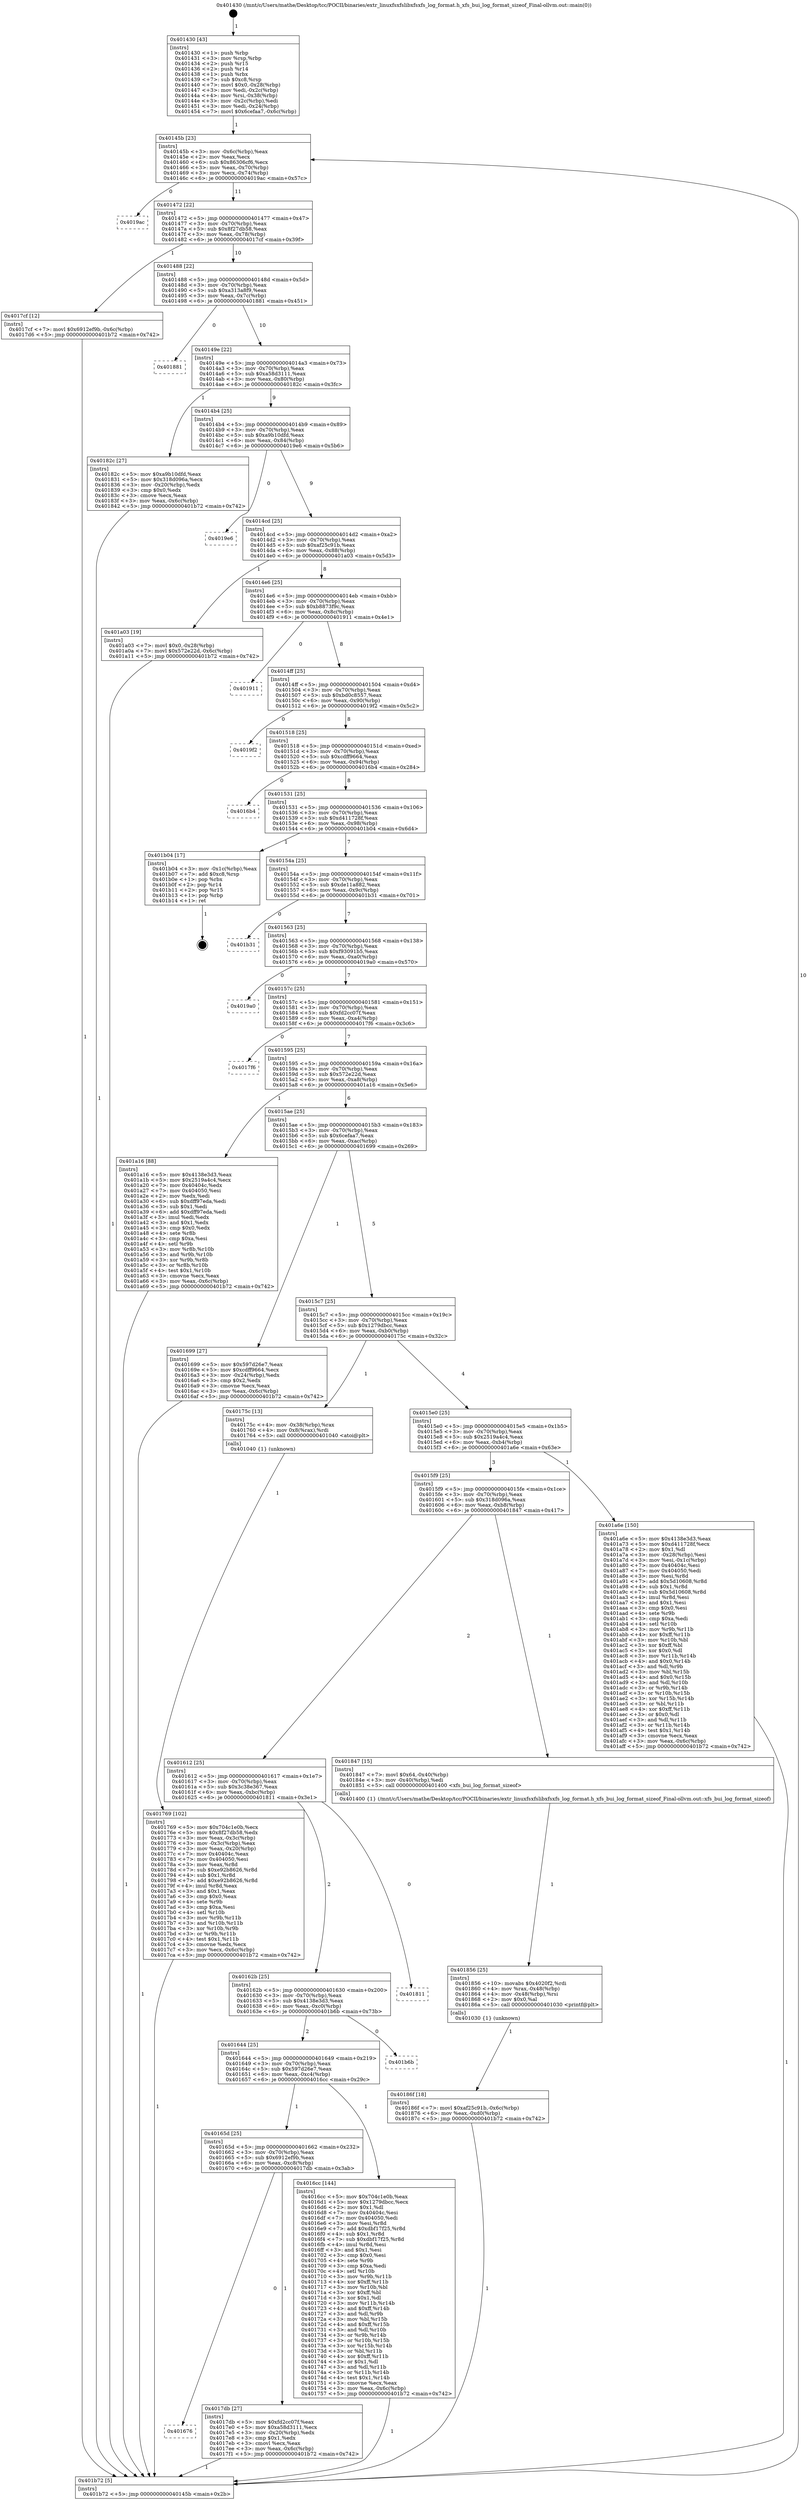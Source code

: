 digraph "0x401430" {
  label = "0x401430 (/mnt/c/Users/mathe/Desktop/tcc/POCII/binaries/extr_linuxfsxfslibxfsxfs_log_format.h_xfs_bui_log_format_sizeof_Final-ollvm.out::main(0))"
  labelloc = "t"
  node[shape=record]

  Entry [label="",width=0.3,height=0.3,shape=circle,fillcolor=black,style=filled]
  "0x40145b" [label="{
     0x40145b [23]\l
     | [instrs]\l
     &nbsp;&nbsp;0x40145b \<+3\>: mov -0x6c(%rbp),%eax\l
     &nbsp;&nbsp;0x40145e \<+2\>: mov %eax,%ecx\l
     &nbsp;&nbsp;0x401460 \<+6\>: sub $0x86306cf6,%ecx\l
     &nbsp;&nbsp;0x401466 \<+3\>: mov %eax,-0x70(%rbp)\l
     &nbsp;&nbsp;0x401469 \<+3\>: mov %ecx,-0x74(%rbp)\l
     &nbsp;&nbsp;0x40146c \<+6\>: je 00000000004019ac \<main+0x57c\>\l
  }"]
  "0x4019ac" [label="{
     0x4019ac\l
  }", style=dashed]
  "0x401472" [label="{
     0x401472 [22]\l
     | [instrs]\l
     &nbsp;&nbsp;0x401472 \<+5\>: jmp 0000000000401477 \<main+0x47\>\l
     &nbsp;&nbsp;0x401477 \<+3\>: mov -0x70(%rbp),%eax\l
     &nbsp;&nbsp;0x40147a \<+5\>: sub $0x8f27db58,%eax\l
     &nbsp;&nbsp;0x40147f \<+3\>: mov %eax,-0x78(%rbp)\l
     &nbsp;&nbsp;0x401482 \<+6\>: je 00000000004017cf \<main+0x39f\>\l
  }"]
  Exit [label="",width=0.3,height=0.3,shape=circle,fillcolor=black,style=filled,peripheries=2]
  "0x4017cf" [label="{
     0x4017cf [12]\l
     | [instrs]\l
     &nbsp;&nbsp;0x4017cf \<+7\>: movl $0x6912ef9b,-0x6c(%rbp)\l
     &nbsp;&nbsp;0x4017d6 \<+5\>: jmp 0000000000401b72 \<main+0x742\>\l
  }"]
  "0x401488" [label="{
     0x401488 [22]\l
     | [instrs]\l
     &nbsp;&nbsp;0x401488 \<+5\>: jmp 000000000040148d \<main+0x5d\>\l
     &nbsp;&nbsp;0x40148d \<+3\>: mov -0x70(%rbp),%eax\l
     &nbsp;&nbsp;0x401490 \<+5\>: sub $0xa313a8f9,%eax\l
     &nbsp;&nbsp;0x401495 \<+3\>: mov %eax,-0x7c(%rbp)\l
     &nbsp;&nbsp;0x401498 \<+6\>: je 0000000000401881 \<main+0x451\>\l
  }"]
  "0x40186f" [label="{
     0x40186f [18]\l
     | [instrs]\l
     &nbsp;&nbsp;0x40186f \<+7\>: movl $0xaf25c91b,-0x6c(%rbp)\l
     &nbsp;&nbsp;0x401876 \<+6\>: mov %eax,-0xd0(%rbp)\l
     &nbsp;&nbsp;0x40187c \<+5\>: jmp 0000000000401b72 \<main+0x742\>\l
  }"]
  "0x401881" [label="{
     0x401881\l
  }", style=dashed]
  "0x40149e" [label="{
     0x40149e [22]\l
     | [instrs]\l
     &nbsp;&nbsp;0x40149e \<+5\>: jmp 00000000004014a3 \<main+0x73\>\l
     &nbsp;&nbsp;0x4014a3 \<+3\>: mov -0x70(%rbp),%eax\l
     &nbsp;&nbsp;0x4014a6 \<+5\>: sub $0xa58d3111,%eax\l
     &nbsp;&nbsp;0x4014ab \<+3\>: mov %eax,-0x80(%rbp)\l
     &nbsp;&nbsp;0x4014ae \<+6\>: je 000000000040182c \<main+0x3fc\>\l
  }"]
  "0x401856" [label="{
     0x401856 [25]\l
     | [instrs]\l
     &nbsp;&nbsp;0x401856 \<+10\>: movabs $0x4020f2,%rdi\l
     &nbsp;&nbsp;0x401860 \<+4\>: mov %rax,-0x48(%rbp)\l
     &nbsp;&nbsp;0x401864 \<+4\>: mov -0x48(%rbp),%rsi\l
     &nbsp;&nbsp;0x401868 \<+2\>: mov $0x0,%al\l
     &nbsp;&nbsp;0x40186a \<+5\>: call 0000000000401030 \<printf@plt\>\l
     | [calls]\l
     &nbsp;&nbsp;0x401030 \{1\} (unknown)\l
  }"]
  "0x40182c" [label="{
     0x40182c [27]\l
     | [instrs]\l
     &nbsp;&nbsp;0x40182c \<+5\>: mov $0xa9b10dfd,%eax\l
     &nbsp;&nbsp;0x401831 \<+5\>: mov $0x318d096a,%ecx\l
     &nbsp;&nbsp;0x401836 \<+3\>: mov -0x20(%rbp),%edx\l
     &nbsp;&nbsp;0x401839 \<+3\>: cmp $0x0,%edx\l
     &nbsp;&nbsp;0x40183c \<+3\>: cmove %ecx,%eax\l
     &nbsp;&nbsp;0x40183f \<+3\>: mov %eax,-0x6c(%rbp)\l
     &nbsp;&nbsp;0x401842 \<+5\>: jmp 0000000000401b72 \<main+0x742\>\l
  }"]
  "0x4014b4" [label="{
     0x4014b4 [25]\l
     | [instrs]\l
     &nbsp;&nbsp;0x4014b4 \<+5\>: jmp 00000000004014b9 \<main+0x89\>\l
     &nbsp;&nbsp;0x4014b9 \<+3\>: mov -0x70(%rbp),%eax\l
     &nbsp;&nbsp;0x4014bc \<+5\>: sub $0xa9b10dfd,%eax\l
     &nbsp;&nbsp;0x4014c1 \<+6\>: mov %eax,-0x84(%rbp)\l
     &nbsp;&nbsp;0x4014c7 \<+6\>: je 00000000004019e6 \<main+0x5b6\>\l
  }"]
  "0x401676" [label="{
     0x401676\l
  }", style=dashed]
  "0x4019e6" [label="{
     0x4019e6\l
  }", style=dashed]
  "0x4014cd" [label="{
     0x4014cd [25]\l
     | [instrs]\l
     &nbsp;&nbsp;0x4014cd \<+5\>: jmp 00000000004014d2 \<main+0xa2\>\l
     &nbsp;&nbsp;0x4014d2 \<+3\>: mov -0x70(%rbp),%eax\l
     &nbsp;&nbsp;0x4014d5 \<+5\>: sub $0xaf25c91b,%eax\l
     &nbsp;&nbsp;0x4014da \<+6\>: mov %eax,-0x88(%rbp)\l
     &nbsp;&nbsp;0x4014e0 \<+6\>: je 0000000000401a03 \<main+0x5d3\>\l
  }"]
  "0x4017db" [label="{
     0x4017db [27]\l
     | [instrs]\l
     &nbsp;&nbsp;0x4017db \<+5\>: mov $0xfd2cc07f,%eax\l
     &nbsp;&nbsp;0x4017e0 \<+5\>: mov $0xa58d3111,%ecx\l
     &nbsp;&nbsp;0x4017e5 \<+3\>: mov -0x20(%rbp),%edx\l
     &nbsp;&nbsp;0x4017e8 \<+3\>: cmp $0x1,%edx\l
     &nbsp;&nbsp;0x4017eb \<+3\>: cmovl %ecx,%eax\l
     &nbsp;&nbsp;0x4017ee \<+3\>: mov %eax,-0x6c(%rbp)\l
     &nbsp;&nbsp;0x4017f1 \<+5\>: jmp 0000000000401b72 \<main+0x742\>\l
  }"]
  "0x401a03" [label="{
     0x401a03 [19]\l
     | [instrs]\l
     &nbsp;&nbsp;0x401a03 \<+7\>: movl $0x0,-0x28(%rbp)\l
     &nbsp;&nbsp;0x401a0a \<+7\>: movl $0x572e22d,-0x6c(%rbp)\l
     &nbsp;&nbsp;0x401a11 \<+5\>: jmp 0000000000401b72 \<main+0x742\>\l
  }"]
  "0x4014e6" [label="{
     0x4014e6 [25]\l
     | [instrs]\l
     &nbsp;&nbsp;0x4014e6 \<+5\>: jmp 00000000004014eb \<main+0xbb\>\l
     &nbsp;&nbsp;0x4014eb \<+3\>: mov -0x70(%rbp),%eax\l
     &nbsp;&nbsp;0x4014ee \<+5\>: sub $0xb8873f9c,%eax\l
     &nbsp;&nbsp;0x4014f3 \<+6\>: mov %eax,-0x8c(%rbp)\l
     &nbsp;&nbsp;0x4014f9 \<+6\>: je 0000000000401911 \<main+0x4e1\>\l
  }"]
  "0x401769" [label="{
     0x401769 [102]\l
     | [instrs]\l
     &nbsp;&nbsp;0x401769 \<+5\>: mov $0x704c1e0b,%ecx\l
     &nbsp;&nbsp;0x40176e \<+5\>: mov $0x8f27db58,%edx\l
     &nbsp;&nbsp;0x401773 \<+3\>: mov %eax,-0x3c(%rbp)\l
     &nbsp;&nbsp;0x401776 \<+3\>: mov -0x3c(%rbp),%eax\l
     &nbsp;&nbsp;0x401779 \<+3\>: mov %eax,-0x20(%rbp)\l
     &nbsp;&nbsp;0x40177c \<+7\>: mov 0x40404c,%eax\l
     &nbsp;&nbsp;0x401783 \<+7\>: mov 0x404050,%esi\l
     &nbsp;&nbsp;0x40178a \<+3\>: mov %eax,%r8d\l
     &nbsp;&nbsp;0x40178d \<+7\>: sub $0xe92b8626,%r8d\l
     &nbsp;&nbsp;0x401794 \<+4\>: sub $0x1,%r8d\l
     &nbsp;&nbsp;0x401798 \<+7\>: add $0xe92b8626,%r8d\l
     &nbsp;&nbsp;0x40179f \<+4\>: imul %r8d,%eax\l
     &nbsp;&nbsp;0x4017a3 \<+3\>: and $0x1,%eax\l
     &nbsp;&nbsp;0x4017a6 \<+3\>: cmp $0x0,%eax\l
     &nbsp;&nbsp;0x4017a9 \<+4\>: sete %r9b\l
     &nbsp;&nbsp;0x4017ad \<+3\>: cmp $0xa,%esi\l
     &nbsp;&nbsp;0x4017b0 \<+4\>: setl %r10b\l
     &nbsp;&nbsp;0x4017b4 \<+3\>: mov %r9b,%r11b\l
     &nbsp;&nbsp;0x4017b7 \<+3\>: and %r10b,%r11b\l
     &nbsp;&nbsp;0x4017ba \<+3\>: xor %r10b,%r9b\l
     &nbsp;&nbsp;0x4017bd \<+3\>: or %r9b,%r11b\l
     &nbsp;&nbsp;0x4017c0 \<+4\>: test $0x1,%r11b\l
     &nbsp;&nbsp;0x4017c4 \<+3\>: cmovne %edx,%ecx\l
     &nbsp;&nbsp;0x4017c7 \<+3\>: mov %ecx,-0x6c(%rbp)\l
     &nbsp;&nbsp;0x4017ca \<+5\>: jmp 0000000000401b72 \<main+0x742\>\l
  }"]
  "0x401911" [label="{
     0x401911\l
  }", style=dashed]
  "0x4014ff" [label="{
     0x4014ff [25]\l
     | [instrs]\l
     &nbsp;&nbsp;0x4014ff \<+5\>: jmp 0000000000401504 \<main+0xd4\>\l
     &nbsp;&nbsp;0x401504 \<+3\>: mov -0x70(%rbp),%eax\l
     &nbsp;&nbsp;0x401507 \<+5\>: sub $0xbd0c8557,%eax\l
     &nbsp;&nbsp;0x40150c \<+6\>: mov %eax,-0x90(%rbp)\l
     &nbsp;&nbsp;0x401512 \<+6\>: je 00000000004019f2 \<main+0x5c2\>\l
  }"]
  "0x40165d" [label="{
     0x40165d [25]\l
     | [instrs]\l
     &nbsp;&nbsp;0x40165d \<+5\>: jmp 0000000000401662 \<main+0x232\>\l
     &nbsp;&nbsp;0x401662 \<+3\>: mov -0x70(%rbp),%eax\l
     &nbsp;&nbsp;0x401665 \<+5\>: sub $0x6912ef9b,%eax\l
     &nbsp;&nbsp;0x40166a \<+6\>: mov %eax,-0xc8(%rbp)\l
     &nbsp;&nbsp;0x401670 \<+6\>: je 00000000004017db \<main+0x3ab\>\l
  }"]
  "0x4019f2" [label="{
     0x4019f2\l
  }", style=dashed]
  "0x401518" [label="{
     0x401518 [25]\l
     | [instrs]\l
     &nbsp;&nbsp;0x401518 \<+5\>: jmp 000000000040151d \<main+0xed\>\l
     &nbsp;&nbsp;0x40151d \<+3\>: mov -0x70(%rbp),%eax\l
     &nbsp;&nbsp;0x401520 \<+5\>: sub $0xcdff9664,%eax\l
     &nbsp;&nbsp;0x401525 \<+6\>: mov %eax,-0x94(%rbp)\l
     &nbsp;&nbsp;0x40152b \<+6\>: je 00000000004016b4 \<main+0x284\>\l
  }"]
  "0x4016cc" [label="{
     0x4016cc [144]\l
     | [instrs]\l
     &nbsp;&nbsp;0x4016cc \<+5\>: mov $0x704c1e0b,%eax\l
     &nbsp;&nbsp;0x4016d1 \<+5\>: mov $0x1279dbcc,%ecx\l
     &nbsp;&nbsp;0x4016d6 \<+2\>: mov $0x1,%dl\l
     &nbsp;&nbsp;0x4016d8 \<+7\>: mov 0x40404c,%esi\l
     &nbsp;&nbsp;0x4016df \<+7\>: mov 0x404050,%edi\l
     &nbsp;&nbsp;0x4016e6 \<+3\>: mov %esi,%r8d\l
     &nbsp;&nbsp;0x4016e9 \<+7\>: add $0xdbf17f25,%r8d\l
     &nbsp;&nbsp;0x4016f0 \<+4\>: sub $0x1,%r8d\l
     &nbsp;&nbsp;0x4016f4 \<+7\>: sub $0xdbf17f25,%r8d\l
     &nbsp;&nbsp;0x4016fb \<+4\>: imul %r8d,%esi\l
     &nbsp;&nbsp;0x4016ff \<+3\>: and $0x1,%esi\l
     &nbsp;&nbsp;0x401702 \<+3\>: cmp $0x0,%esi\l
     &nbsp;&nbsp;0x401705 \<+4\>: sete %r9b\l
     &nbsp;&nbsp;0x401709 \<+3\>: cmp $0xa,%edi\l
     &nbsp;&nbsp;0x40170c \<+4\>: setl %r10b\l
     &nbsp;&nbsp;0x401710 \<+3\>: mov %r9b,%r11b\l
     &nbsp;&nbsp;0x401713 \<+4\>: xor $0xff,%r11b\l
     &nbsp;&nbsp;0x401717 \<+3\>: mov %r10b,%bl\l
     &nbsp;&nbsp;0x40171a \<+3\>: xor $0xff,%bl\l
     &nbsp;&nbsp;0x40171d \<+3\>: xor $0x1,%dl\l
     &nbsp;&nbsp;0x401720 \<+3\>: mov %r11b,%r14b\l
     &nbsp;&nbsp;0x401723 \<+4\>: and $0xff,%r14b\l
     &nbsp;&nbsp;0x401727 \<+3\>: and %dl,%r9b\l
     &nbsp;&nbsp;0x40172a \<+3\>: mov %bl,%r15b\l
     &nbsp;&nbsp;0x40172d \<+4\>: and $0xff,%r15b\l
     &nbsp;&nbsp;0x401731 \<+3\>: and %dl,%r10b\l
     &nbsp;&nbsp;0x401734 \<+3\>: or %r9b,%r14b\l
     &nbsp;&nbsp;0x401737 \<+3\>: or %r10b,%r15b\l
     &nbsp;&nbsp;0x40173a \<+3\>: xor %r15b,%r14b\l
     &nbsp;&nbsp;0x40173d \<+3\>: or %bl,%r11b\l
     &nbsp;&nbsp;0x401740 \<+4\>: xor $0xff,%r11b\l
     &nbsp;&nbsp;0x401744 \<+3\>: or $0x1,%dl\l
     &nbsp;&nbsp;0x401747 \<+3\>: and %dl,%r11b\l
     &nbsp;&nbsp;0x40174a \<+3\>: or %r11b,%r14b\l
     &nbsp;&nbsp;0x40174d \<+4\>: test $0x1,%r14b\l
     &nbsp;&nbsp;0x401751 \<+3\>: cmovne %ecx,%eax\l
     &nbsp;&nbsp;0x401754 \<+3\>: mov %eax,-0x6c(%rbp)\l
     &nbsp;&nbsp;0x401757 \<+5\>: jmp 0000000000401b72 \<main+0x742\>\l
  }"]
  "0x4016b4" [label="{
     0x4016b4\l
  }", style=dashed]
  "0x401531" [label="{
     0x401531 [25]\l
     | [instrs]\l
     &nbsp;&nbsp;0x401531 \<+5\>: jmp 0000000000401536 \<main+0x106\>\l
     &nbsp;&nbsp;0x401536 \<+3\>: mov -0x70(%rbp),%eax\l
     &nbsp;&nbsp;0x401539 \<+5\>: sub $0xd411728f,%eax\l
     &nbsp;&nbsp;0x40153e \<+6\>: mov %eax,-0x98(%rbp)\l
     &nbsp;&nbsp;0x401544 \<+6\>: je 0000000000401b04 \<main+0x6d4\>\l
  }"]
  "0x401644" [label="{
     0x401644 [25]\l
     | [instrs]\l
     &nbsp;&nbsp;0x401644 \<+5\>: jmp 0000000000401649 \<main+0x219\>\l
     &nbsp;&nbsp;0x401649 \<+3\>: mov -0x70(%rbp),%eax\l
     &nbsp;&nbsp;0x40164c \<+5\>: sub $0x597d26e7,%eax\l
     &nbsp;&nbsp;0x401651 \<+6\>: mov %eax,-0xc4(%rbp)\l
     &nbsp;&nbsp;0x401657 \<+6\>: je 00000000004016cc \<main+0x29c\>\l
  }"]
  "0x401b04" [label="{
     0x401b04 [17]\l
     | [instrs]\l
     &nbsp;&nbsp;0x401b04 \<+3\>: mov -0x1c(%rbp),%eax\l
     &nbsp;&nbsp;0x401b07 \<+7\>: add $0xc8,%rsp\l
     &nbsp;&nbsp;0x401b0e \<+1\>: pop %rbx\l
     &nbsp;&nbsp;0x401b0f \<+2\>: pop %r14\l
     &nbsp;&nbsp;0x401b11 \<+2\>: pop %r15\l
     &nbsp;&nbsp;0x401b13 \<+1\>: pop %rbp\l
     &nbsp;&nbsp;0x401b14 \<+1\>: ret\l
  }"]
  "0x40154a" [label="{
     0x40154a [25]\l
     | [instrs]\l
     &nbsp;&nbsp;0x40154a \<+5\>: jmp 000000000040154f \<main+0x11f\>\l
     &nbsp;&nbsp;0x40154f \<+3\>: mov -0x70(%rbp),%eax\l
     &nbsp;&nbsp;0x401552 \<+5\>: sub $0xde11a882,%eax\l
     &nbsp;&nbsp;0x401557 \<+6\>: mov %eax,-0x9c(%rbp)\l
     &nbsp;&nbsp;0x40155d \<+6\>: je 0000000000401b31 \<main+0x701\>\l
  }"]
  "0x401b6b" [label="{
     0x401b6b\l
  }", style=dashed]
  "0x401b31" [label="{
     0x401b31\l
  }", style=dashed]
  "0x401563" [label="{
     0x401563 [25]\l
     | [instrs]\l
     &nbsp;&nbsp;0x401563 \<+5\>: jmp 0000000000401568 \<main+0x138\>\l
     &nbsp;&nbsp;0x401568 \<+3\>: mov -0x70(%rbp),%eax\l
     &nbsp;&nbsp;0x40156b \<+5\>: sub $0xf93091b5,%eax\l
     &nbsp;&nbsp;0x401570 \<+6\>: mov %eax,-0xa0(%rbp)\l
     &nbsp;&nbsp;0x401576 \<+6\>: je 00000000004019a0 \<main+0x570\>\l
  }"]
  "0x40162b" [label="{
     0x40162b [25]\l
     | [instrs]\l
     &nbsp;&nbsp;0x40162b \<+5\>: jmp 0000000000401630 \<main+0x200\>\l
     &nbsp;&nbsp;0x401630 \<+3\>: mov -0x70(%rbp),%eax\l
     &nbsp;&nbsp;0x401633 \<+5\>: sub $0x4138e3d3,%eax\l
     &nbsp;&nbsp;0x401638 \<+6\>: mov %eax,-0xc0(%rbp)\l
     &nbsp;&nbsp;0x40163e \<+6\>: je 0000000000401b6b \<main+0x73b\>\l
  }"]
  "0x4019a0" [label="{
     0x4019a0\l
  }", style=dashed]
  "0x40157c" [label="{
     0x40157c [25]\l
     | [instrs]\l
     &nbsp;&nbsp;0x40157c \<+5\>: jmp 0000000000401581 \<main+0x151\>\l
     &nbsp;&nbsp;0x401581 \<+3\>: mov -0x70(%rbp),%eax\l
     &nbsp;&nbsp;0x401584 \<+5\>: sub $0xfd2cc07f,%eax\l
     &nbsp;&nbsp;0x401589 \<+6\>: mov %eax,-0xa4(%rbp)\l
     &nbsp;&nbsp;0x40158f \<+6\>: je 00000000004017f6 \<main+0x3c6\>\l
  }"]
  "0x401811" [label="{
     0x401811\l
  }", style=dashed]
  "0x4017f6" [label="{
     0x4017f6\l
  }", style=dashed]
  "0x401595" [label="{
     0x401595 [25]\l
     | [instrs]\l
     &nbsp;&nbsp;0x401595 \<+5\>: jmp 000000000040159a \<main+0x16a\>\l
     &nbsp;&nbsp;0x40159a \<+3\>: mov -0x70(%rbp),%eax\l
     &nbsp;&nbsp;0x40159d \<+5\>: sub $0x572e22d,%eax\l
     &nbsp;&nbsp;0x4015a2 \<+6\>: mov %eax,-0xa8(%rbp)\l
     &nbsp;&nbsp;0x4015a8 \<+6\>: je 0000000000401a16 \<main+0x5e6\>\l
  }"]
  "0x401612" [label="{
     0x401612 [25]\l
     | [instrs]\l
     &nbsp;&nbsp;0x401612 \<+5\>: jmp 0000000000401617 \<main+0x1e7\>\l
     &nbsp;&nbsp;0x401617 \<+3\>: mov -0x70(%rbp),%eax\l
     &nbsp;&nbsp;0x40161a \<+5\>: sub $0x3c38e367,%eax\l
     &nbsp;&nbsp;0x40161f \<+6\>: mov %eax,-0xbc(%rbp)\l
     &nbsp;&nbsp;0x401625 \<+6\>: je 0000000000401811 \<main+0x3e1\>\l
  }"]
  "0x401a16" [label="{
     0x401a16 [88]\l
     | [instrs]\l
     &nbsp;&nbsp;0x401a16 \<+5\>: mov $0x4138e3d3,%eax\l
     &nbsp;&nbsp;0x401a1b \<+5\>: mov $0x2519a4c4,%ecx\l
     &nbsp;&nbsp;0x401a20 \<+7\>: mov 0x40404c,%edx\l
     &nbsp;&nbsp;0x401a27 \<+7\>: mov 0x404050,%esi\l
     &nbsp;&nbsp;0x401a2e \<+2\>: mov %edx,%edi\l
     &nbsp;&nbsp;0x401a30 \<+6\>: sub $0xdff97eda,%edi\l
     &nbsp;&nbsp;0x401a36 \<+3\>: sub $0x1,%edi\l
     &nbsp;&nbsp;0x401a39 \<+6\>: add $0xdff97eda,%edi\l
     &nbsp;&nbsp;0x401a3f \<+3\>: imul %edi,%edx\l
     &nbsp;&nbsp;0x401a42 \<+3\>: and $0x1,%edx\l
     &nbsp;&nbsp;0x401a45 \<+3\>: cmp $0x0,%edx\l
     &nbsp;&nbsp;0x401a48 \<+4\>: sete %r8b\l
     &nbsp;&nbsp;0x401a4c \<+3\>: cmp $0xa,%esi\l
     &nbsp;&nbsp;0x401a4f \<+4\>: setl %r9b\l
     &nbsp;&nbsp;0x401a53 \<+3\>: mov %r8b,%r10b\l
     &nbsp;&nbsp;0x401a56 \<+3\>: and %r9b,%r10b\l
     &nbsp;&nbsp;0x401a59 \<+3\>: xor %r9b,%r8b\l
     &nbsp;&nbsp;0x401a5c \<+3\>: or %r8b,%r10b\l
     &nbsp;&nbsp;0x401a5f \<+4\>: test $0x1,%r10b\l
     &nbsp;&nbsp;0x401a63 \<+3\>: cmovne %ecx,%eax\l
     &nbsp;&nbsp;0x401a66 \<+3\>: mov %eax,-0x6c(%rbp)\l
     &nbsp;&nbsp;0x401a69 \<+5\>: jmp 0000000000401b72 \<main+0x742\>\l
  }"]
  "0x4015ae" [label="{
     0x4015ae [25]\l
     | [instrs]\l
     &nbsp;&nbsp;0x4015ae \<+5\>: jmp 00000000004015b3 \<main+0x183\>\l
     &nbsp;&nbsp;0x4015b3 \<+3\>: mov -0x70(%rbp),%eax\l
     &nbsp;&nbsp;0x4015b6 \<+5\>: sub $0x6cefaa7,%eax\l
     &nbsp;&nbsp;0x4015bb \<+6\>: mov %eax,-0xac(%rbp)\l
     &nbsp;&nbsp;0x4015c1 \<+6\>: je 0000000000401699 \<main+0x269\>\l
  }"]
  "0x401847" [label="{
     0x401847 [15]\l
     | [instrs]\l
     &nbsp;&nbsp;0x401847 \<+7\>: movl $0x64,-0x40(%rbp)\l
     &nbsp;&nbsp;0x40184e \<+3\>: mov -0x40(%rbp),%edi\l
     &nbsp;&nbsp;0x401851 \<+5\>: call 0000000000401400 \<xfs_bui_log_format_sizeof\>\l
     | [calls]\l
     &nbsp;&nbsp;0x401400 \{1\} (/mnt/c/Users/mathe/Desktop/tcc/POCII/binaries/extr_linuxfsxfslibxfsxfs_log_format.h_xfs_bui_log_format_sizeof_Final-ollvm.out::xfs_bui_log_format_sizeof)\l
  }"]
  "0x401699" [label="{
     0x401699 [27]\l
     | [instrs]\l
     &nbsp;&nbsp;0x401699 \<+5\>: mov $0x597d26e7,%eax\l
     &nbsp;&nbsp;0x40169e \<+5\>: mov $0xcdff9664,%ecx\l
     &nbsp;&nbsp;0x4016a3 \<+3\>: mov -0x24(%rbp),%edx\l
     &nbsp;&nbsp;0x4016a6 \<+3\>: cmp $0x2,%edx\l
     &nbsp;&nbsp;0x4016a9 \<+3\>: cmovne %ecx,%eax\l
     &nbsp;&nbsp;0x4016ac \<+3\>: mov %eax,-0x6c(%rbp)\l
     &nbsp;&nbsp;0x4016af \<+5\>: jmp 0000000000401b72 \<main+0x742\>\l
  }"]
  "0x4015c7" [label="{
     0x4015c7 [25]\l
     | [instrs]\l
     &nbsp;&nbsp;0x4015c7 \<+5\>: jmp 00000000004015cc \<main+0x19c\>\l
     &nbsp;&nbsp;0x4015cc \<+3\>: mov -0x70(%rbp),%eax\l
     &nbsp;&nbsp;0x4015cf \<+5\>: sub $0x1279dbcc,%eax\l
     &nbsp;&nbsp;0x4015d4 \<+6\>: mov %eax,-0xb0(%rbp)\l
     &nbsp;&nbsp;0x4015da \<+6\>: je 000000000040175c \<main+0x32c\>\l
  }"]
  "0x401b72" [label="{
     0x401b72 [5]\l
     | [instrs]\l
     &nbsp;&nbsp;0x401b72 \<+5\>: jmp 000000000040145b \<main+0x2b\>\l
  }"]
  "0x401430" [label="{
     0x401430 [43]\l
     | [instrs]\l
     &nbsp;&nbsp;0x401430 \<+1\>: push %rbp\l
     &nbsp;&nbsp;0x401431 \<+3\>: mov %rsp,%rbp\l
     &nbsp;&nbsp;0x401434 \<+2\>: push %r15\l
     &nbsp;&nbsp;0x401436 \<+2\>: push %r14\l
     &nbsp;&nbsp;0x401438 \<+1\>: push %rbx\l
     &nbsp;&nbsp;0x401439 \<+7\>: sub $0xc8,%rsp\l
     &nbsp;&nbsp;0x401440 \<+7\>: movl $0x0,-0x28(%rbp)\l
     &nbsp;&nbsp;0x401447 \<+3\>: mov %edi,-0x2c(%rbp)\l
     &nbsp;&nbsp;0x40144a \<+4\>: mov %rsi,-0x38(%rbp)\l
     &nbsp;&nbsp;0x40144e \<+3\>: mov -0x2c(%rbp),%edi\l
     &nbsp;&nbsp;0x401451 \<+3\>: mov %edi,-0x24(%rbp)\l
     &nbsp;&nbsp;0x401454 \<+7\>: movl $0x6cefaa7,-0x6c(%rbp)\l
  }"]
  "0x4015f9" [label="{
     0x4015f9 [25]\l
     | [instrs]\l
     &nbsp;&nbsp;0x4015f9 \<+5\>: jmp 00000000004015fe \<main+0x1ce\>\l
     &nbsp;&nbsp;0x4015fe \<+3\>: mov -0x70(%rbp),%eax\l
     &nbsp;&nbsp;0x401601 \<+5\>: sub $0x318d096a,%eax\l
     &nbsp;&nbsp;0x401606 \<+6\>: mov %eax,-0xb8(%rbp)\l
     &nbsp;&nbsp;0x40160c \<+6\>: je 0000000000401847 \<main+0x417\>\l
  }"]
  "0x40175c" [label="{
     0x40175c [13]\l
     | [instrs]\l
     &nbsp;&nbsp;0x40175c \<+4\>: mov -0x38(%rbp),%rax\l
     &nbsp;&nbsp;0x401760 \<+4\>: mov 0x8(%rax),%rdi\l
     &nbsp;&nbsp;0x401764 \<+5\>: call 0000000000401040 \<atoi@plt\>\l
     | [calls]\l
     &nbsp;&nbsp;0x401040 \{1\} (unknown)\l
  }"]
  "0x4015e0" [label="{
     0x4015e0 [25]\l
     | [instrs]\l
     &nbsp;&nbsp;0x4015e0 \<+5\>: jmp 00000000004015e5 \<main+0x1b5\>\l
     &nbsp;&nbsp;0x4015e5 \<+3\>: mov -0x70(%rbp),%eax\l
     &nbsp;&nbsp;0x4015e8 \<+5\>: sub $0x2519a4c4,%eax\l
     &nbsp;&nbsp;0x4015ed \<+6\>: mov %eax,-0xb4(%rbp)\l
     &nbsp;&nbsp;0x4015f3 \<+6\>: je 0000000000401a6e \<main+0x63e\>\l
  }"]
  "0x401a6e" [label="{
     0x401a6e [150]\l
     | [instrs]\l
     &nbsp;&nbsp;0x401a6e \<+5\>: mov $0x4138e3d3,%eax\l
     &nbsp;&nbsp;0x401a73 \<+5\>: mov $0xd411728f,%ecx\l
     &nbsp;&nbsp;0x401a78 \<+2\>: mov $0x1,%dl\l
     &nbsp;&nbsp;0x401a7a \<+3\>: mov -0x28(%rbp),%esi\l
     &nbsp;&nbsp;0x401a7d \<+3\>: mov %esi,-0x1c(%rbp)\l
     &nbsp;&nbsp;0x401a80 \<+7\>: mov 0x40404c,%esi\l
     &nbsp;&nbsp;0x401a87 \<+7\>: mov 0x404050,%edi\l
     &nbsp;&nbsp;0x401a8e \<+3\>: mov %esi,%r8d\l
     &nbsp;&nbsp;0x401a91 \<+7\>: add $0x5d10608,%r8d\l
     &nbsp;&nbsp;0x401a98 \<+4\>: sub $0x1,%r8d\l
     &nbsp;&nbsp;0x401a9c \<+7\>: sub $0x5d10608,%r8d\l
     &nbsp;&nbsp;0x401aa3 \<+4\>: imul %r8d,%esi\l
     &nbsp;&nbsp;0x401aa7 \<+3\>: and $0x1,%esi\l
     &nbsp;&nbsp;0x401aaa \<+3\>: cmp $0x0,%esi\l
     &nbsp;&nbsp;0x401aad \<+4\>: sete %r9b\l
     &nbsp;&nbsp;0x401ab1 \<+3\>: cmp $0xa,%edi\l
     &nbsp;&nbsp;0x401ab4 \<+4\>: setl %r10b\l
     &nbsp;&nbsp;0x401ab8 \<+3\>: mov %r9b,%r11b\l
     &nbsp;&nbsp;0x401abb \<+4\>: xor $0xff,%r11b\l
     &nbsp;&nbsp;0x401abf \<+3\>: mov %r10b,%bl\l
     &nbsp;&nbsp;0x401ac2 \<+3\>: xor $0xff,%bl\l
     &nbsp;&nbsp;0x401ac5 \<+3\>: xor $0x0,%dl\l
     &nbsp;&nbsp;0x401ac8 \<+3\>: mov %r11b,%r14b\l
     &nbsp;&nbsp;0x401acb \<+4\>: and $0x0,%r14b\l
     &nbsp;&nbsp;0x401acf \<+3\>: and %dl,%r9b\l
     &nbsp;&nbsp;0x401ad2 \<+3\>: mov %bl,%r15b\l
     &nbsp;&nbsp;0x401ad5 \<+4\>: and $0x0,%r15b\l
     &nbsp;&nbsp;0x401ad9 \<+3\>: and %dl,%r10b\l
     &nbsp;&nbsp;0x401adc \<+3\>: or %r9b,%r14b\l
     &nbsp;&nbsp;0x401adf \<+3\>: or %r10b,%r15b\l
     &nbsp;&nbsp;0x401ae2 \<+3\>: xor %r15b,%r14b\l
     &nbsp;&nbsp;0x401ae5 \<+3\>: or %bl,%r11b\l
     &nbsp;&nbsp;0x401ae8 \<+4\>: xor $0xff,%r11b\l
     &nbsp;&nbsp;0x401aec \<+3\>: or $0x0,%dl\l
     &nbsp;&nbsp;0x401aef \<+3\>: and %dl,%r11b\l
     &nbsp;&nbsp;0x401af2 \<+3\>: or %r11b,%r14b\l
     &nbsp;&nbsp;0x401af5 \<+4\>: test $0x1,%r14b\l
     &nbsp;&nbsp;0x401af9 \<+3\>: cmovne %ecx,%eax\l
     &nbsp;&nbsp;0x401afc \<+3\>: mov %eax,-0x6c(%rbp)\l
     &nbsp;&nbsp;0x401aff \<+5\>: jmp 0000000000401b72 \<main+0x742\>\l
  }"]
  Entry -> "0x401430" [label=" 1"]
  "0x40145b" -> "0x4019ac" [label=" 0"]
  "0x40145b" -> "0x401472" [label=" 11"]
  "0x401b04" -> Exit [label=" 1"]
  "0x401472" -> "0x4017cf" [label=" 1"]
  "0x401472" -> "0x401488" [label=" 10"]
  "0x401a6e" -> "0x401b72" [label=" 1"]
  "0x401488" -> "0x401881" [label=" 0"]
  "0x401488" -> "0x40149e" [label=" 10"]
  "0x401a16" -> "0x401b72" [label=" 1"]
  "0x40149e" -> "0x40182c" [label=" 1"]
  "0x40149e" -> "0x4014b4" [label=" 9"]
  "0x401a03" -> "0x401b72" [label=" 1"]
  "0x4014b4" -> "0x4019e6" [label=" 0"]
  "0x4014b4" -> "0x4014cd" [label=" 9"]
  "0x40186f" -> "0x401b72" [label=" 1"]
  "0x4014cd" -> "0x401a03" [label=" 1"]
  "0x4014cd" -> "0x4014e6" [label=" 8"]
  "0x401856" -> "0x40186f" [label=" 1"]
  "0x4014e6" -> "0x401911" [label=" 0"]
  "0x4014e6" -> "0x4014ff" [label=" 8"]
  "0x40182c" -> "0x401b72" [label=" 1"]
  "0x4014ff" -> "0x4019f2" [label=" 0"]
  "0x4014ff" -> "0x401518" [label=" 8"]
  "0x4017db" -> "0x401b72" [label=" 1"]
  "0x401518" -> "0x4016b4" [label=" 0"]
  "0x401518" -> "0x401531" [label=" 8"]
  "0x40165d" -> "0x401676" [label=" 0"]
  "0x401531" -> "0x401b04" [label=" 1"]
  "0x401531" -> "0x40154a" [label=" 7"]
  "0x401847" -> "0x401856" [label=" 1"]
  "0x40154a" -> "0x401b31" [label=" 0"]
  "0x40154a" -> "0x401563" [label=" 7"]
  "0x4017cf" -> "0x401b72" [label=" 1"]
  "0x401563" -> "0x4019a0" [label=" 0"]
  "0x401563" -> "0x40157c" [label=" 7"]
  "0x40175c" -> "0x401769" [label=" 1"]
  "0x40157c" -> "0x4017f6" [label=" 0"]
  "0x40157c" -> "0x401595" [label=" 7"]
  "0x4016cc" -> "0x401b72" [label=" 1"]
  "0x401595" -> "0x401a16" [label=" 1"]
  "0x401595" -> "0x4015ae" [label=" 6"]
  "0x401644" -> "0x4016cc" [label=" 1"]
  "0x4015ae" -> "0x401699" [label=" 1"]
  "0x4015ae" -> "0x4015c7" [label=" 5"]
  "0x401699" -> "0x401b72" [label=" 1"]
  "0x401430" -> "0x40145b" [label=" 1"]
  "0x401b72" -> "0x40145b" [label=" 10"]
  "0x40165d" -> "0x4017db" [label=" 1"]
  "0x4015c7" -> "0x40175c" [label=" 1"]
  "0x4015c7" -> "0x4015e0" [label=" 4"]
  "0x40162b" -> "0x401b6b" [label=" 0"]
  "0x4015e0" -> "0x401a6e" [label=" 1"]
  "0x4015e0" -> "0x4015f9" [label=" 3"]
  "0x40162b" -> "0x401644" [label=" 2"]
  "0x4015f9" -> "0x401847" [label=" 1"]
  "0x4015f9" -> "0x401612" [label=" 2"]
  "0x401644" -> "0x40165d" [label=" 1"]
  "0x401612" -> "0x401811" [label=" 0"]
  "0x401612" -> "0x40162b" [label=" 2"]
  "0x401769" -> "0x401b72" [label=" 1"]
}
